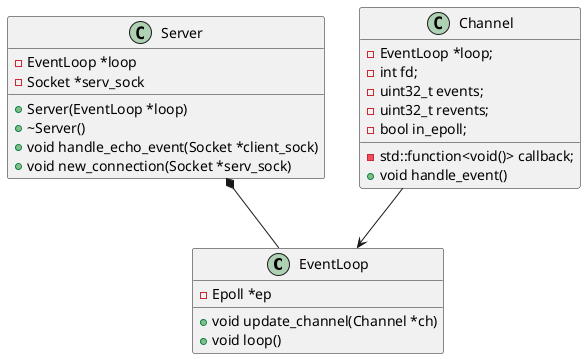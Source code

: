 @startuml
class EventLoop {
    - Epoll *ep
    + void update_channel(Channel *ch)
    + void loop()
}
class Server {
    - EventLoop *loop
    - Socket *serv_sock
    + Server(EventLoop *loop)
    + ~Server()
    + void handle_echo_event(Socket *client_sock)
    + void new_connection(Socket *serv_sock)
}

Server *-- EventLoop

class Channel {
    - EventLoop *loop;
    - int fd;
    - uint32_t events;
    - uint32_t revents;
    - bool in_epoll;
    - std::function<void()> callback;
    + void handle_event()
}

Channel --> EventLoop
@enduml